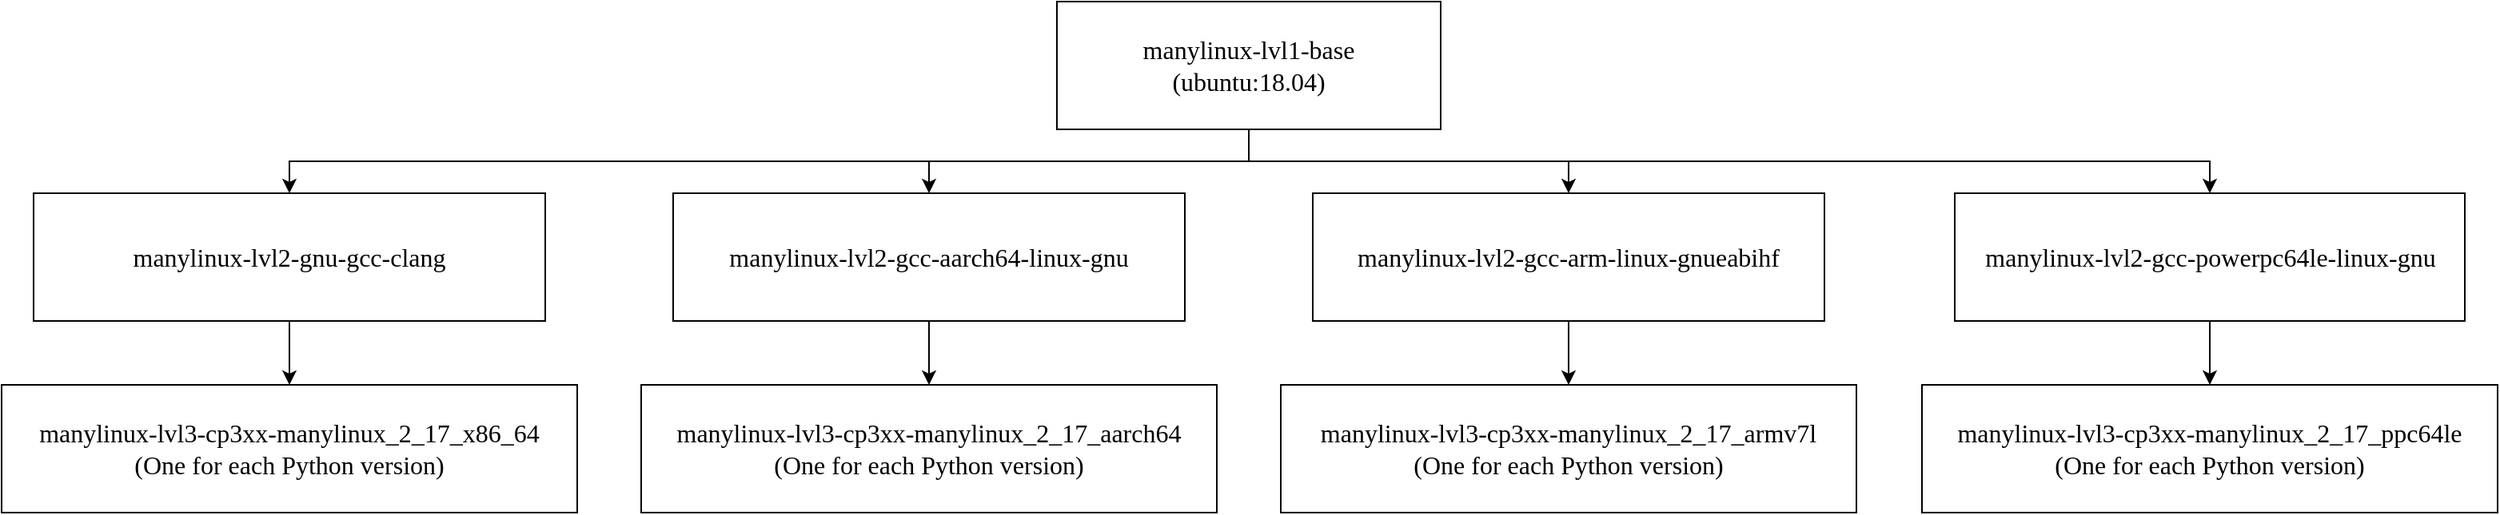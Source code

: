 <mxfile version="27.0.5" pages="3">
  <diagram id="O48PNkfvRvmSjr1T7r3z" name="manylinux">
    <mxGraphModel dx="1896" dy="902" grid="1" gridSize="10" guides="1" tooltips="1" connect="1" arrows="1" fold="1" page="1" pageScale="1" pageWidth="827" pageHeight="1169" math="0" shadow="0">
      <root>
        <mxCell id="0" />
        <mxCell id="1" parent="0" />
        <mxCell id="CWzqWhJCWG_4Mf81_h5I-9" style="edgeStyle=orthogonalEdgeStyle;rounded=0;orthogonalLoop=1;jettySize=auto;html=1;exitX=0.5;exitY=1;exitDx=0;exitDy=0;entryX=0.5;entryY=0;entryDx=0;entryDy=0;fontSize=16;fontColor=default;fontFamily=Times New Roman;" parent="1" source="CWzqWhJCWG_4Mf81_h5I-2" target="CWzqWhJCWG_4Mf81_h5I-6" edge="1">
          <mxGeometry relative="1" as="geometry" />
        </mxCell>
        <mxCell id="CWzqWhJCWG_4Mf81_h5I-2" value="&lt;font&gt;manylinux-lvl1-base&lt;/font&gt;&lt;div&gt;&lt;font&gt;(ubuntu:18.04)&lt;/font&gt;&lt;/div&gt;" style="rounded=0;whiteSpace=wrap;html=1;fontSize=16;gradientColor=none;fillColor=default;strokeColor=default;fontFamily=Times New Roman;" parent="1" vertex="1">
          <mxGeometry x="700" y="40" width="240" height="80" as="geometry" />
        </mxCell>
        <mxCell id="CWzqWhJCWG_4Mf81_h5I-10" style="edgeStyle=orthogonalEdgeStyle;rounded=0;orthogonalLoop=1;jettySize=auto;html=1;exitX=0.5;exitY=1;exitDx=0;exitDy=0;entryX=0.5;entryY=0;entryDx=0;entryDy=0;fontSize=16;fontColor=default;fontFamily=Times New Roman;" parent="1" source="CWzqWhJCWG_4Mf81_h5I-6" target="CWzqWhJCWG_4Mf81_h5I-7" edge="1">
          <mxGeometry relative="1" as="geometry" />
        </mxCell>
        <mxCell id="CWzqWhJCWG_4Mf81_h5I-6" value="&lt;font&gt;manylinux-lvl2-gnu-gcc-clang&lt;/font&gt;" style="rounded=0;whiteSpace=wrap;html=1;strokeColor=default;fontSize=16;fontColor=default;fontFamily=Times New Roman;" parent="1" vertex="1">
          <mxGeometry x="60" y="160" width="320" height="80" as="geometry" />
        </mxCell>
        <mxCell id="CWzqWhJCWG_4Mf81_h5I-7" value="&lt;font&gt;manylinux-&lt;span style=&quot;&quot;&gt;lvl3&lt;/span&gt;-&lt;span style=&quot;&quot;&gt;cp3xx-manylinux_2_17_x86_64&lt;/span&gt;&lt;br&gt;(One for each Python version)&lt;/font&gt;" style="rounded=0;whiteSpace=wrap;html=1;strokeColor=default;fontSize=16;fontColor=default;fontFamily=Times New Roman;" parent="1" vertex="1">
          <mxGeometry x="40" y="280" width="360" height="80" as="geometry" />
        </mxCell>
        <mxCell id="2" value="&lt;font&gt;manylinux-lvl2-gcc-aarch64-linux-gnu&lt;/font&gt;" style="rounded=0;whiteSpace=wrap;html=1;strokeColor=default;fontSize=16;fontColor=default;fontFamily=Times New Roman;" parent="1" vertex="1">
          <mxGeometry x="460" y="160" width="320" height="80" as="geometry" />
        </mxCell>
        <mxCell id="3" style="edgeStyle=orthogonalEdgeStyle;rounded=0;orthogonalLoop=1;jettySize=auto;html=1;exitX=0.5;exitY=1;exitDx=0;exitDy=0;entryX=0.5;entryY=0;entryDx=0;entryDy=0;fontSize=16;fontColor=default;fontFamily=Times New Roman;" parent="1" source="CWzqWhJCWG_4Mf81_h5I-2" target="2" edge="1">
          <mxGeometry relative="1" as="geometry">
            <mxPoint x="296" y="150" as="sourcePoint" />
            <mxPoint x="199" y="210" as="targetPoint" />
          </mxGeometry>
        </mxCell>
        <mxCell id="4" value="&lt;font&gt;manylinux-&lt;span style=&quot;&quot;&gt;lvl3&lt;/span&gt;-&lt;span style=&quot;&quot;&gt;cp3xx-manylinux_2_17_aarch64&lt;/span&gt;&lt;/font&gt;&lt;div&gt;&lt;font&gt;(One for each Python version)&lt;/font&gt;&lt;/div&gt;" style="rounded=0;whiteSpace=wrap;html=1;strokeColor=default;fontSize=16;fontColor=default;fontFamily=Times New Roman;" parent="1" vertex="1">
          <mxGeometry x="440" y="280" width="360" height="80" as="geometry" />
        </mxCell>
        <mxCell id="5" style="edgeStyle=orthogonalEdgeStyle;rounded=0;orthogonalLoop=1;jettySize=auto;html=1;exitX=0.5;exitY=1;exitDx=0;exitDy=0;entryX=0.5;entryY=0;entryDx=0;entryDy=0;fontSize=16;fontColor=default;fontFamily=Times New Roman;" parent="1" source="2" target="4" edge="1">
          <mxGeometry relative="1" as="geometry">
            <mxPoint x="369.45" y="220" as="sourcePoint" />
          </mxGeometry>
        </mxCell>
        <mxCell id="MhCYwJpNVsJGQ6wL9FGL-5" value="&lt;font&gt;manylinux-lvl2-gcc-arm-linux-gnueabihf&lt;/font&gt;" style="rounded=0;whiteSpace=wrap;html=1;strokeColor=default;fontSize=16;fontColor=default;fontFamily=Times New Roman;" parent="1" vertex="1">
          <mxGeometry x="860" y="160" width="320" height="80" as="geometry" />
        </mxCell>
        <mxCell id="MhCYwJpNVsJGQ6wL9FGL-6" style="edgeStyle=orthogonalEdgeStyle;rounded=0;orthogonalLoop=1;jettySize=auto;html=1;exitX=0.5;exitY=1;exitDx=0;exitDy=0;entryX=0.5;entryY=0;entryDx=0;entryDy=0;fontSize=16;fontColor=default;fontFamily=Times New Roman;" parent="1" source="CWzqWhJCWG_4Mf81_h5I-2" target="MhCYwJpNVsJGQ6wL9FGL-5" edge="1">
          <mxGeometry relative="1" as="geometry">
            <mxPoint x="900" y="120" as="sourcePoint" />
            <mxPoint x="639" y="210" as="targetPoint" />
          </mxGeometry>
        </mxCell>
        <mxCell id="MhCYwJpNVsJGQ6wL9FGL-7" value="&lt;font&gt;manylinux-&lt;span style=&quot;&quot;&gt;lvl3&lt;/span&gt;-&lt;span style=&quot;&quot;&gt;cp3xx-manylinux_2_17&lt;/span&gt;&lt;/font&gt;_armv7l&lt;div&gt;&lt;font&gt;(One for each Python version)&lt;/font&gt;&lt;/div&gt;" style="rounded=0;whiteSpace=wrap;html=1;strokeColor=default;fontSize=16;fontColor=default;fontFamily=Times New Roman;" parent="1" vertex="1">
          <mxGeometry x="840" y="280" width="360" height="80" as="geometry" />
        </mxCell>
        <mxCell id="MhCYwJpNVsJGQ6wL9FGL-8" style="edgeStyle=orthogonalEdgeStyle;rounded=0;orthogonalLoop=1;jettySize=auto;html=1;exitX=0.5;exitY=1;exitDx=0;exitDy=0;entryX=0.5;entryY=0;entryDx=0;entryDy=0;fontSize=16;fontColor=default;fontFamily=Times New Roman;" parent="1" source="MhCYwJpNVsJGQ6wL9FGL-5" target="MhCYwJpNVsJGQ6wL9FGL-7" edge="1">
          <mxGeometry relative="1" as="geometry">
            <mxPoint x="809.45" y="220" as="sourcePoint" />
          </mxGeometry>
        </mxCell>
        <mxCell id="mIZoC-N-fGtUZ1sFCeYV-5" value="&lt;font&gt;manylinux-lvl2-gcc-powerpc64le-linux-gnu&lt;/font&gt;" style="rounded=0;whiteSpace=wrap;html=1;strokeColor=default;fontSize=16;fontColor=default;fontFamily=Times New Roman;" vertex="1" parent="1">
          <mxGeometry x="1261.5" y="160" width="319" height="80" as="geometry" />
        </mxCell>
        <mxCell id="mIZoC-N-fGtUZ1sFCeYV-6" value="&lt;font&gt;manylinux-&lt;span style=&quot;&quot;&gt;lvl3&lt;/span&gt;-&lt;span style=&quot;&quot;&gt;cp3xx-manylinux_2_17&lt;/span&gt;&lt;/font&gt;_ppc64le&lt;div&gt;&lt;font&gt;(One for each Python version)&lt;/font&gt;&lt;/div&gt;" style="rounded=0;whiteSpace=wrap;html=1;strokeColor=default;fontSize=16;fontColor=default;fontFamily=Times New Roman;" vertex="1" parent="1">
          <mxGeometry x="1241" y="280" width="360" height="80" as="geometry" />
        </mxCell>
        <mxCell id="mIZoC-N-fGtUZ1sFCeYV-7" style="edgeStyle=orthogonalEdgeStyle;rounded=0;orthogonalLoop=1;jettySize=auto;html=1;exitX=0.5;exitY=1;exitDx=0;exitDy=0;entryX=0.5;entryY=0;entryDx=0;entryDy=0;fontSize=16;fontColor=default;fontFamily=Times New Roman;" edge="1" parent="1" source="mIZoC-N-fGtUZ1sFCeYV-5" target="mIZoC-N-fGtUZ1sFCeYV-6">
          <mxGeometry relative="1" as="geometry">
            <mxPoint x="1249.45" y="220" as="sourcePoint" />
          </mxGeometry>
        </mxCell>
        <mxCell id="mIZoC-N-fGtUZ1sFCeYV-8" style="edgeStyle=orthogonalEdgeStyle;rounded=0;orthogonalLoop=1;jettySize=auto;html=1;exitX=0.5;exitY=1;exitDx=0;exitDy=0;entryX=0.5;entryY=0;entryDx=0;entryDy=0;fontSize=16;fontColor=default;fontFamily=Times New Roman;" edge="1" parent="1" source="CWzqWhJCWG_4Mf81_h5I-2" target="mIZoC-N-fGtUZ1sFCeYV-5">
          <mxGeometry relative="1" as="geometry">
            <mxPoint x="1230" y="110" as="sourcePoint" />
            <mxPoint x="1450" y="150" as="targetPoint" />
          </mxGeometry>
        </mxCell>
      </root>
    </mxGraphModel>
  </diagram>
  <diagram id="fIxw64pfKd3oiVUUdo63" name="musllinux">
    <mxGraphModel dx="1896" dy="902" grid="1" gridSize="10" guides="1" tooltips="1" connect="1" arrows="1" fold="1" page="1" pageScale="1" pageWidth="827" pageHeight="1169" math="0" shadow="0">
      <root>
        <mxCell id="0" />
        <mxCell id="1" parent="0" />
        <mxCell id="HMx-rr-UA2jdJH1NBoV4-1" style="edgeStyle=orthogonalEdgeStyle;rounded=0;orthogonalLoop=1;jettySize=auto;html=1;exitX=0.5;exitY=1;exitDx=0;exitDy=0;entryX=0.5;entryY=0;entryDx=0;entryDy=0;fontSize=16;fontColor=default;fontFamily=Times New Roman;" parent="1" source="HMx-rr-UA2jdJH1NBoV4-2" target="HMx-rr-UA2jdJH1NBoV4-4" edge="1">
          <mxGeometry relative="1" as="geometry" />
        </mxCell>
        <mxCell id="HMx-rr-UA2jdJH1NBoV4-2" value="&lt;font&gt;musllinux-lvl1-base&lt;br&gt;(alpine:3.14)&lt;/font&gt;" style="rounded=0;whiteSpace=wrap;html=1;fontSize=16;fontColor=default;fontFamily=Times New Roman;" parent="1" vertex="1">
          <mxGeometry x="300" y="40" width="240" height="80" as="geometry" />
        </mxCell>
        <mxCell id="HMx-rr-UA2jdJH1NBoV4-3" style="edgeStyle=orthogonalEdgeStyle;rounded=0;orthogonalLoop=1;jettySize=auto;html=1;exitX=0.5;exitY=1;exitDx=0;exitDy=0;fontSize=16;fontColor=default;fontFamily=Times New Roman;" parent="1" source="HMx-rr-UA2jdJH1NBoV4-4" target="HMx-rr-UA2jdJH1NBoV4-5" edge="1">
          <mxGeometry relative="1" as="geometry" />
        </mxCell>
        <mxCell id="HMx-rr-UA2jdJH1NBoV4-4" value="&lt;font&gt;&lt;span style=&quot;&quot;&gt;musllinux-lvl2-&lt;/span&gt;musl-gcc-clang&lt;/font&gt;" style="rounded=0;whiteSpace=wrap;html=1;fontSize=16;fontColor=default;fontFamily=Times New Roman;" parent="1" vertex="1">
          <mxGeometry x="60" y="160" width="320" height="80" as="geometry" />
        </mxCell>
        <mxCell id="HMx-rr-UA2jdJH1NBoV4-5" value="&lt;div&gt;&lt;font&gt;&lt;span style=&quot;background-color: transparent;&quot;&gt;musllinux&lt;/span&gt;&lt;span style=&quot;&quot;&gt;-&lt;/span&gt;&lt;span style=&quot;&quot;&gt;lvl3&lt;/span&gt;&lt;span style=&quot;&quot;&gt;-&lt;/span&gt;&lt;span style=&quot;&quot;&gt;cp3xx-musllinux_1_2_x86_64&lt;/span&gt;&lt;br&gt;(One for each Python version)&lt;/font&gt;&lt;/div&gt;" style="rounded=0;whiteSpace=wrap;html=1;fontSize=16;fontColor=default;fontFamily=Times New Roman;" parent="1" vertex="1">
          <mxGeometry x="40" y="280" width="360" height="80" as="geometry" />
        </mxCell>
        <mxCell id="HMx-rr-UA2jdJH1NBoV4-6" value="&lt;font&gt;musllinux-lvl2-aarch64-linux-musl-cross&lt;/font&gt;" style="rounded=0;whiteSpace=wrap;html=1;strokeColor=default;fontSize=16;fontColor=default;fontFamily=Times New Roman;" parent="1" vertex="1">
          <mxGeometry x="459.26" y="160" width="320.88" height="80" as="geometry" />
        </mxCell>
        <mxCell id="HMx-rr-UA2jdJH1NBoV4-7" style="edgeStyle=orthogonalEdgeStyle;rounded=0;orthogonalLoop=1;jettySize=auto;html=1;exitX=0.5;exitY=1;exitDx=0;exitDy=0;entryX=0.5;entryY=0;entryDx=0;entryDy=0;fontSize=16;fontColor=default;fontFamily=Times New Roman;" parent="1" source="HMx-rr-UA2jdJH1NBoV4-2" target="HMx-rr-UA2jdJH1NBoV4-6" edge="1">
          <mxGeometry relative="1" as="geometry">
            <mxPoint x="286.83" y="180" as="sourcePoint" />
            <mxPoint x="221.83" y="290" as="targetPoint" />
          </mxGeometry>
        </mxCell>
        <mxCell id="HMx-rr-UA2jdJH1NBoV4-8" value="&lt;font&gt;musllinux-&lt;span style=&quot;&quot;&gt;lvl3&lt;/span&gt;-&lt;span style=&quot;&quot;&gt;cp3xx-musllinux_1_2_aarch64&lt;/span&gt;&lt;/font&gt;&lt;div&gt;&lt;font&gt;(One for each Python version)&lt;/font&gt;&lt;/div&gt;" style="rounded=0;whiteSpace=wrap;html=1;strokeColor=default;fontSize=16;fontColor=default;fontFamily=Times New Roman;" parent="1" vertex="1">
          <mxGeometry x="440" y="280" width="359.41" height="80" as="geometry" />
        </mxCell>
        <mxCell id="HMx-rr-UA2jdJH1NBoV4-9" style="edgeStyle=orthogonalEdgeStyle;rounded=0;orthogonalLoop=1;jettySize=auto;html=1;exitX=0.5;exitY=1;exitDx=0;exitDy=0;entryX=0.5;entryY=0;entryDx=0;entryDy=0;fontSize=16;fontColor=default;fontFamily=Times New Roman;" parent="1" source="HMx-rr-UA2jdJH1NBoV4-6" target="HMx-rr-UA2jdJH1NBoV4-8" edge="1">
          <mxGeometry relative="1" as="geometry">
            <mxPoint x="382.28" y="220" as="sourcePoint" />
          </mxGeometry>
        </mxCell>
      </root>
    </mxGraphModel>
  </diagram>
  <diagram id="FyONAU5FnYfzzzWxdN5F" name="win-macosx-pookie">
    <mxGraphModel dx="1896" dy="902" grid="1" gridSize="10" guides="1" tooltips="1" connect="1" arrows="1" fold="1" page="1" pageScale="1" pageWidth="827" pageHeight="1169" math="0" shadow="0">
      <root>
        <mxCell id="0" />
        <mxCell id="1" parent="0" />
        <mxCell id="dKR7wRJE7CAjjfdQ5kSB-1" style="edgeStyle=orthogonalEdgeStyle;rounded=0;orthogonalLoop=1;jettySize=auto;html=1;exitX=0.5;exitY=1;exitDx=0;exitDy=0;entryX=0.5;entryY=0;entryDx=0;entryDy=0;fontSize=16;fontColor=default;fontFamily=Times New Roman;" parent="1" source="dKR7wRJE7CAjjfdQ5kSB-4" target="dKR7wRJE7CAjjfdQ5kSB-5" edge="1">
          <mxGeometry relative="1" as="geometry" />
        </mxCell>
        <mxCell id="dKR7wRJE7CAjjfdQ5kSB-2" style="edgeStyle=orthogonalEdgeStyle;rounded=0;orthogonalLoop=1;jettySize=auto;html=1;exitX=0.5;exitY=1;exitDx=0;exitDy=0;fontSize=16;fontColor=default;fontFamily=Times New Roman;" parent="1" source="dKR7wRJE7CAjjfdQ5kSB-4" target="dKR7wRJE7CAjjfdQ5kSB-7" edge="1">
          <mxGeometry relative="1" as="geometry" />
        </mxCell>
        <mxCell id="dKR7wRJE7CAjjfdQ5kSB-3" style="edgeStyle=orthogonalEdgeStyle;rounded=0;orthogonalLoop=1;jettySize=auto;html=1;exitX=0.5;exitY=1;exitDx=0;exitDy=0;fontSize=16;fontColor=default;fontFamily=Times New Roman;" parent="1" source="dKR7wRJE7CAjjfdQ5kSB-4" target="dKR7wRJE7CAjjfdQ5kSB-10" edge="1">
          <mxGeometry relative="1" as="geometry" />
        </mxCell>
        <mxCell id="dKR7wRJE7CAjjfdQ5kSB-4" value="&lt;div&gt;&lt;font&gt;win-macosx-pookie-lvl1-base&lt;/font&gt;&lt;/div&gt;&lt;font&gt;(ubuntu:24.04)&lt;/font&gt;" style="rounded=0;whiteSpace=wrap;html=1;fontSize=16;fontColor=default;fontFamily=Times New Roman;" parent="1" vertex="1">
          <mxGeometry x="700" y="30" width="240" height="80" as="geometry" />
        </mxCell>
        <mxCell id="dKR7wRJE7CAjjfdQ5kSB-5" value="&lt;font&gt;&lt;span style=&quot;&quot;&gt;win-macosx-pookie-lvl2-&lt;/span&gt;pookie&lt;/font&gt;&lt;div&gt;&lt;font&gt;(manage the images)&lt;/font&gt;&lt;/div&gt;" style="rounded=0;whiteSpace=wrap;html=1;strokeColor=default;fontSize=16;fontColor=default;fontFamily=Times New Roman;" parent="1" vertex="1">
          <mxGeometry x="1260" y="160" width="320" height="80" as="geometry" />
        </mxCell>
        <mxCell id="dKR7wRJE7CAjjfdQ5kSB-6" style="edgeStyle=orthogonalEdgeStyle;rounded=0;orthogonalLoop=1;jettySize=auto;html=1;exitX=0.5;exitY=1;exitDx=0;exitDy=0;entryX=0.5;entryY=0;entryDx=0;entryDy=0;fontSize=16;fontColor=default;fontFamily=Times New Roman;" parent="1" source="dKR7wRJE7CAjjfdQ5kSB-7" target="dKR7wRJE7CAjjfdQ5kSB-8" edge="1">
          <mxGeometry relative="1" as="geometry" />
        </mxCell>
        <mxCell id="dKR7wRJE7CAjjfdQ5kSB-7" value="win&lt;span style=&quot;&quot;&gt;-macosx-pookie-lvl2-msvc-mingw64&lt;/span&gt;" style="rounded=0;whiteSpace=wrap;html=1;fontSize=16;fontColor=default;fontFamily=Times New Roman;" parent="1" vertex="1">
          <mxGeometry x="60" y="160" width="320" height="80" as="geometry" />
        </mxCell>
        <mxCell id="dKR7wRJE7CAjjfdQ5kSB-8" value="&lt;font&gt;&lt;span style=&quot;background-color: transparent;&quot;&gt;win-macosx-pookie&lt;/span&gt;&lt;span style=&quot;&quot;&gt;-&lt;/span&gt;&lt;span style=&quot;&quot;&gt;lvl3&lt;/span&gt;&lt;span style=&quot;&quot;&gt;-&lt;/span&gt;&lt;span style=&quot;&quot;&gt;cp3xx-win_amd64&lt;/span&gt;&lt;br&gt;&lt;span style=&quot;&quot;&gt;(One for each Python version)&lt;/span&gt;&lt;/font&gt;" style="rounded=0;whiteSpace=wrap;html=1;fontSize=16;fontColor=default;fontFamily=Times New Roman;" parent="1" vertex="1">
          <mxGeometry x="40" y="280" width="360" height="80" as="geometry" />
        </mxCell>
        <mxCell id="dKR7wRJE7CAjjfdQ5kSB-9" style="edgeStyle=orthogonalEdgeStyle;rounded=0;orthogonalLoop=1;jettySize=auto;html=1;exitX=0.5;exitY=1;exitDx=0;exitDy=0;entryX=0.5;entryY=0;entryDx=0;entryDy=0;fontSize=16;fontColor=default;fontFamily=Times New Roman;" parent="1" source="dKR7wRJE7CAjjfdQ5kSB-10" target="dKR7wRJE7CAjjfdQ5kSB-11" edge="1">
          <mxGeometry relative="1" as="geometry" />
        </mxCell>
        <mxCell id="dKR7wRJE7CAjjfdQ5kSB-10" value="&lt;font&gt;&lt;span style=&quot;&quot;&gt;win-macosx-pookie-lvl2-&lt;/span&gt;osxcross&lt;/font&gt;" style="rounded=0;whiteSpace=wrap;html=1;fontSize=16;fontColor=default;fontFamily=Times New Roman;" parent="1" vertex="1">
          <mxGeometry x="660" y="160" width="320" height="80" as="geometry" />
        </mxCell>
        <mxCell id="dKR7wRJE7CAjjfdQ5kSB-11" value="&lt;span style=&quot;&quot;&gt;&lt;span style=&quot;&quot;&gt;win-macosx-pookie&lt;/span&gt;-&lt;/span&gt;&lt;span style=&quot;&quot;&gt;lvl3&lt;/span&gt;&lt;span style=&quot;&quot;&gt;-&lt;/span&gt;&lt;span style=&quot;&quot;&gt;cp3xx-macosx_11_0_x86_64&lt;/span&gt;&lt;br style=&quot;&quot;&gt;&lt;span style=&quot;&quot;&gt;(One for each Python version)&lt;/span&gt;" style="rounded=0;whiteSpace=wrap;html=1;fontSize=16;fontColor=default;fontFamily=Times New Roman;" parent="1" vertex="1">
          <mxGeometry x="440" y="280" width="360" height="80" as="geometry" />
        </mxCell>
        <mxCell id="EQHoo_z2JnXPYkgAfu5O-1" value="&lt;span style=&quot;&quot;&gt;&lt;span style=&quot;&quot;&gt;win-macosx-pookie&lt;/span&gt;-&lt;/span&gt;&lt;span style=&quot;&quot;&gt;lvl3&lt;/span&gt;&lt;span style=&quot;&quot;&gt;-&lt;/span&gt;&lt;span style=&quot;&quot;&gt;cp3xx-macosx_11_0_arm64&lt;/span&gt;&lt;br style=&quot;&quot;&gt;&lt;span style=&quot;&quot;&gt;(One for each Python version)&lt;/span&gt;" style="rounded=0;whiteSpace=wrap;html=1;fontSize=16;fontColor=default;fontFamily=Times New Roman;" parent="1" vertex="1">
          <mxGeometry x="840" y="280" width="360" height="80" as="geometry" />
        </mxCell>
        <mxCell id="EQHoo_z2JnXPYkgAfu5O-2" style="edgeStyle=orthogonalEdgeStyle;rounded=0;orthogonalLoop=1;jettySize=auto;html=1;entryX=0.5;entryY=0;entryDx=0;entryDy=0;fontSize=16;fontColor=default;exitX=0.5;exitY=1;exitDx=0;exitDy=0;fontFamily=Times New Roman;" parent="1" source="dKR7wRJE7CAjjfdQ5kSB-10" target="EQHoo_z2JnXPYkgAfu5O-1" edge="1">
          <mxGeometry relative="1" as="geometry">
            <mxPoint x="1090" y="250" as="sourcePoint" />
            <mxPoint x="510" y="288" as="targetPoint" />
          </mxGeometry>
        </mxCell>
      </root>
    </mxGraphModel>
  </diagram>
</mxfile>
